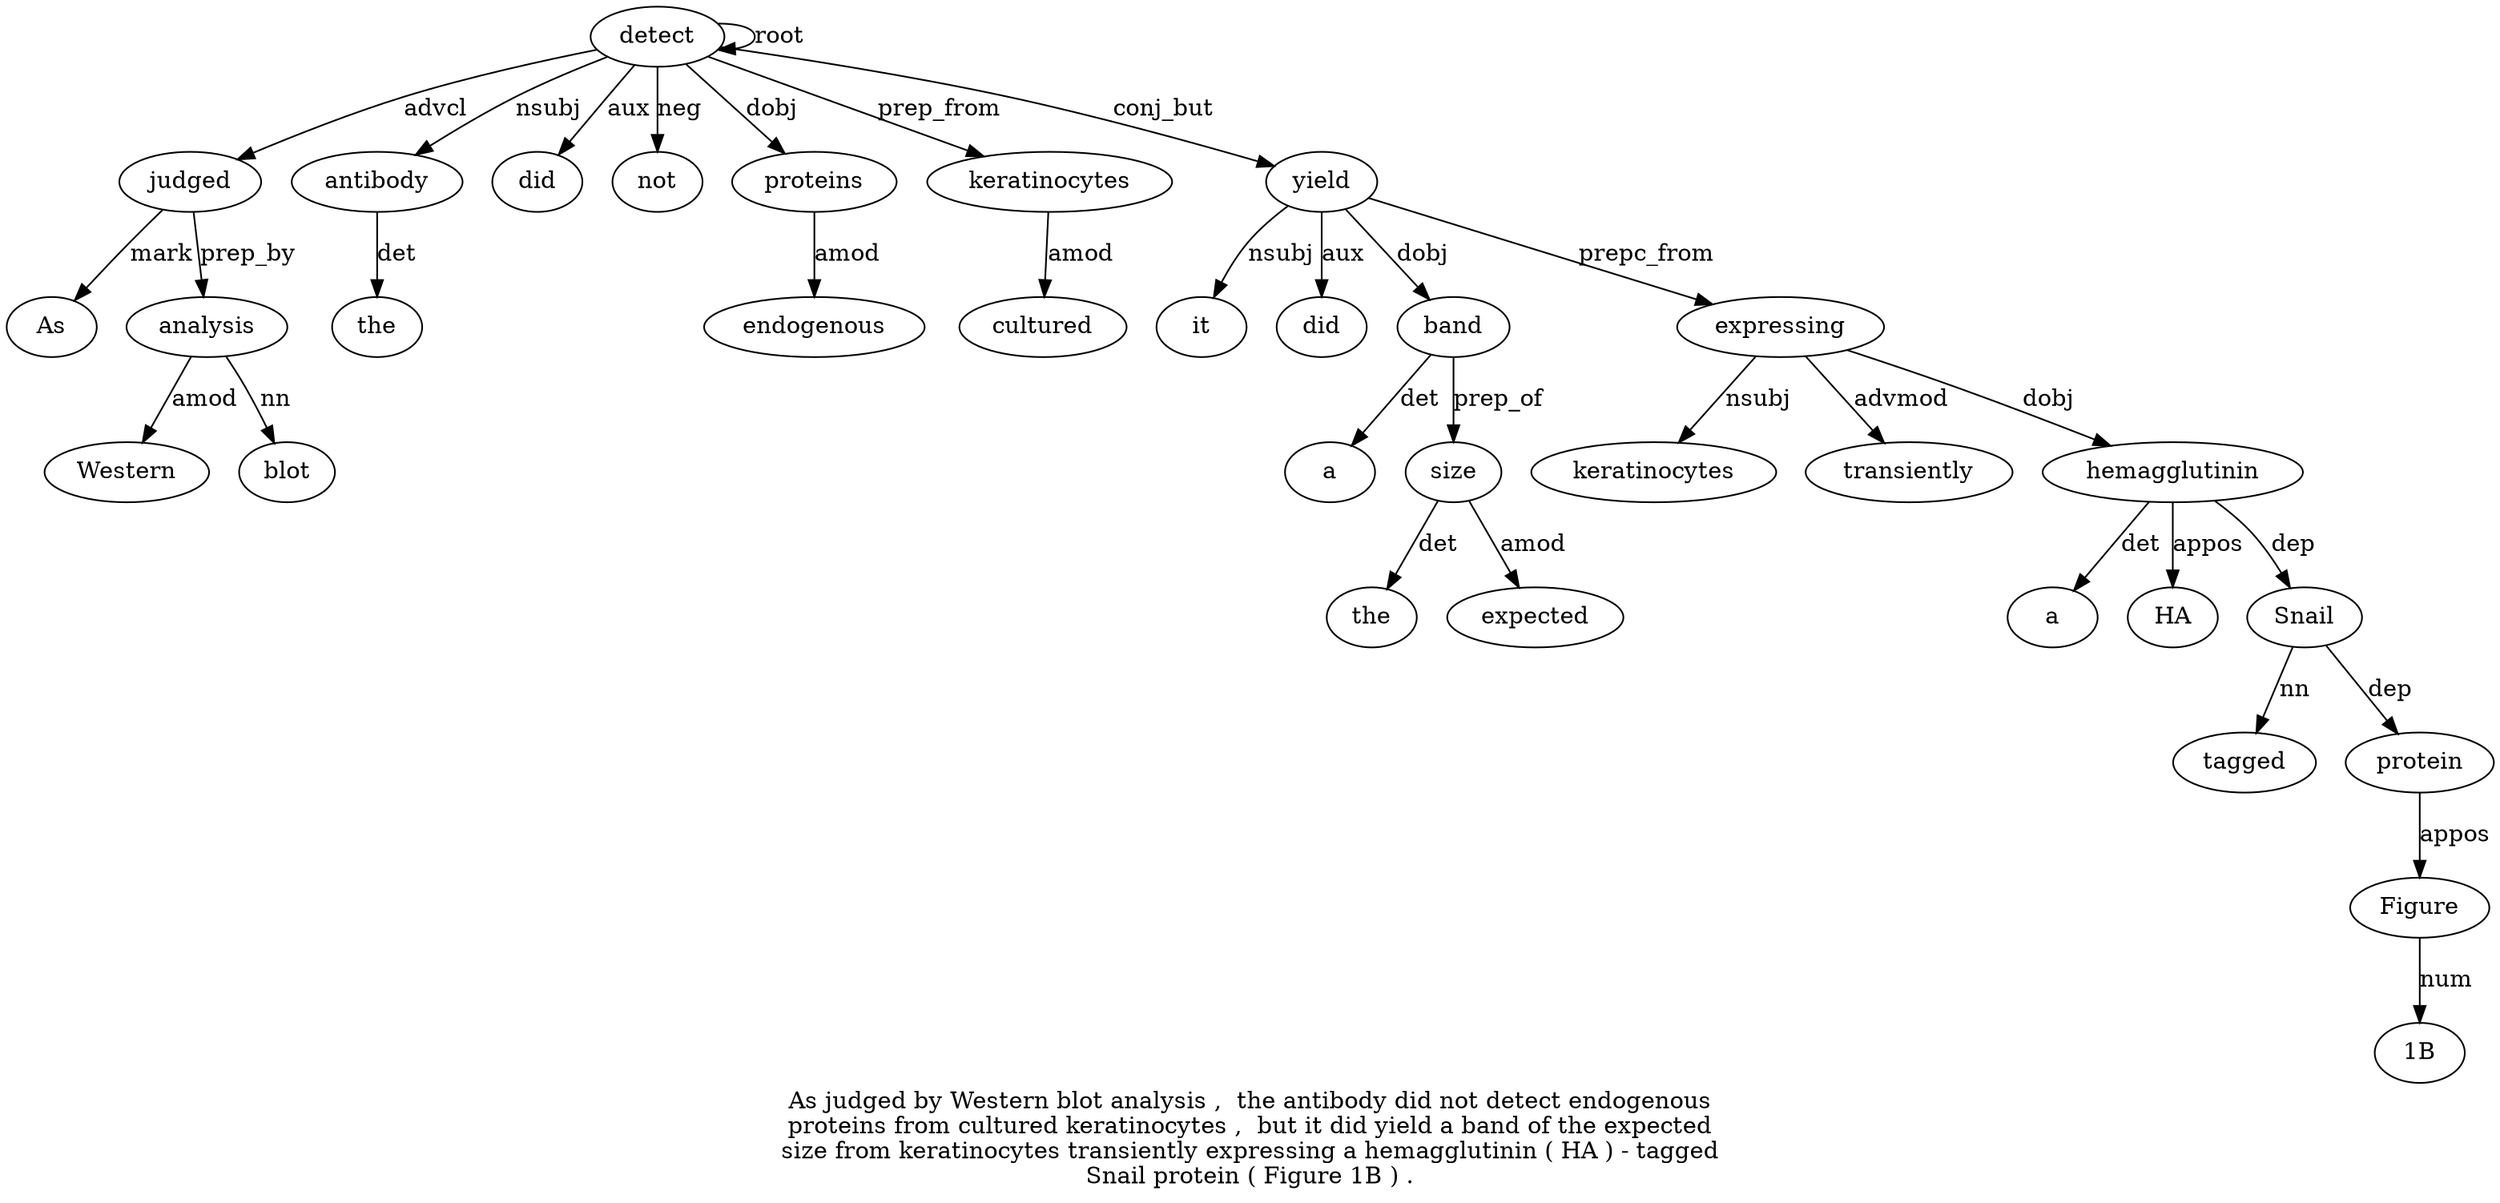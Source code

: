 digraph "As judged by Western blot analysis ,  the antibody did not detect endogenous proteins from cultured keratinocytes ,  but it did yield a band of the expected size from keratinocytes transiently expressing a hemagglutinin ( HA ) - tagged Snail protein ( Figure 1B ) ." {
label="As judged by Western blot analysis ,  the antibody did not detect endogenous
proteins from cultured keratinocytes ,  but it did yield a band of the expected
size from keratinocytes transiently expressing a hemagglutinin ( HA ) - tagged
Snail protein ( Figure 1B ) .";
judged2 [style=filled, fillcolor=white, label=judged];
As1 [style=filled, fillcolor=white, label=As];
judged2 -> As1  [label=mark];
detect12 [style=filled, fillcolor=white, label=detect];
detect12 -> judged2  [label=advcl];
analysis6 [style=filled, fillcolor=white, label=analysis];
Western4 [style=filled, fillcolor=white, label=Western];
analysis6 -> Western4  [label=amod];
blot5 [style=filled, fillcolor=white, label=blot];
analysis6 -> blot5  [label=nn];
judged2 -> analysis6  [label=prep_by];
antibody9 [style=filled, fillcolor=white, label=antibody];
the8 [style=filled, fillcolor=white, label=the];
antibody9 -> the8  [label=det];
detect12 -> antibody9  [label=nsubj];
did10 [style=filled, fillcolor=white, label=did];
detect12 -> did10  [label=aux];
not11 [style=filled, fillcolor=white, label=not];
detect12 -> not11  [label=neg];
detect12 -> detect12  [label=root];
proteins14 [style=filled, fillcolor=white, label=proteins];
endogenous13 [style=filled, fillcolor=white, label=endogenous];
proteins14 -> endogenous13  [label=amod];
detect12 -> proteins14  [label=dobj];
keratinocytes17 [style=filled, fillcolor=white, label=keratinocytes];
cultured16 [style=filled, fillcolor=white, label=cultured];
keratinocytes17 -> cultured16  [label=amod];
detect12 -> keratinocytes17  [label=prep_from];
yield22 [style=filled, fillcolor=white, label=yield];
it20 [style=filled, fillcolor=white, label=it];
yield22 -> it20  [label=nsubj];
did21 [style=filled, fillcolor=white, label=did];
yield22 -> did21  [label=aux];
detect12 -> yield22  [label=conj_but];
band24 [style=filled, fillcolor=white, label=band];
a23 [style=filled, fillcolor=white, label=a];
band24 -> a23  [label=det];
yield22 -> band24  [label=dobj];
size28 [style=filled, fillcolor=white, label=size];
the26 [style=filled, fillcolor=white, label=the];
size28 -> the26  [label=det];
expected27 [style=filled, fillcolor=white, label=expected];
size28 -> expected27  [label=amod];
band24 -> size28  [label=prep_of];
expressing32 [style=filled, fillcolor=white, label=expressing];
keratinocytes30 [style=filled, fillcolor=white, label=keratinocytes];
expressing32 -> keratinocytes30  [label=nsubj];
transiently31 [style=filled, fillcolor=white, label=transiently];
expressing32 -> transiently31  [label=advmod];
yield22 -> expressing32  [label=prepc_from];
hemagglutinin34 [style=filled, fillcolor=white, label=hemagglutinin];
a33 [style=filled, fillcolor=white, label=a];
hemagglutinin34 -> a33  [label=det];
expressing32 -> hemagglutinin34  [label=dobj];
HA36 [style=filled, fillcolor=white, label=HA];
hemagglutinin34 -> HA36  [label=appos];
Snail40 [style=filled, fillcolor=white, label=Snail];
tagged39 [style=filled, fillcolor=white, label=tagged];
Snail40 -> tagged39  [label=nn];
hemagglutinin34 -> Snail40  [label=dep];
protein41 [style=filled, fillcolor=white, label=protein];
Snail40 -> protein41  [label=dep];
Figure43 [style=filled, fillcolor=white, label=Figure];
protein41 -> Figure43  [label=appos];
"1B44" [style=filled, fillcolor=white, label="1B"];
Figure43 -> "1B44"  [label=num];
}
